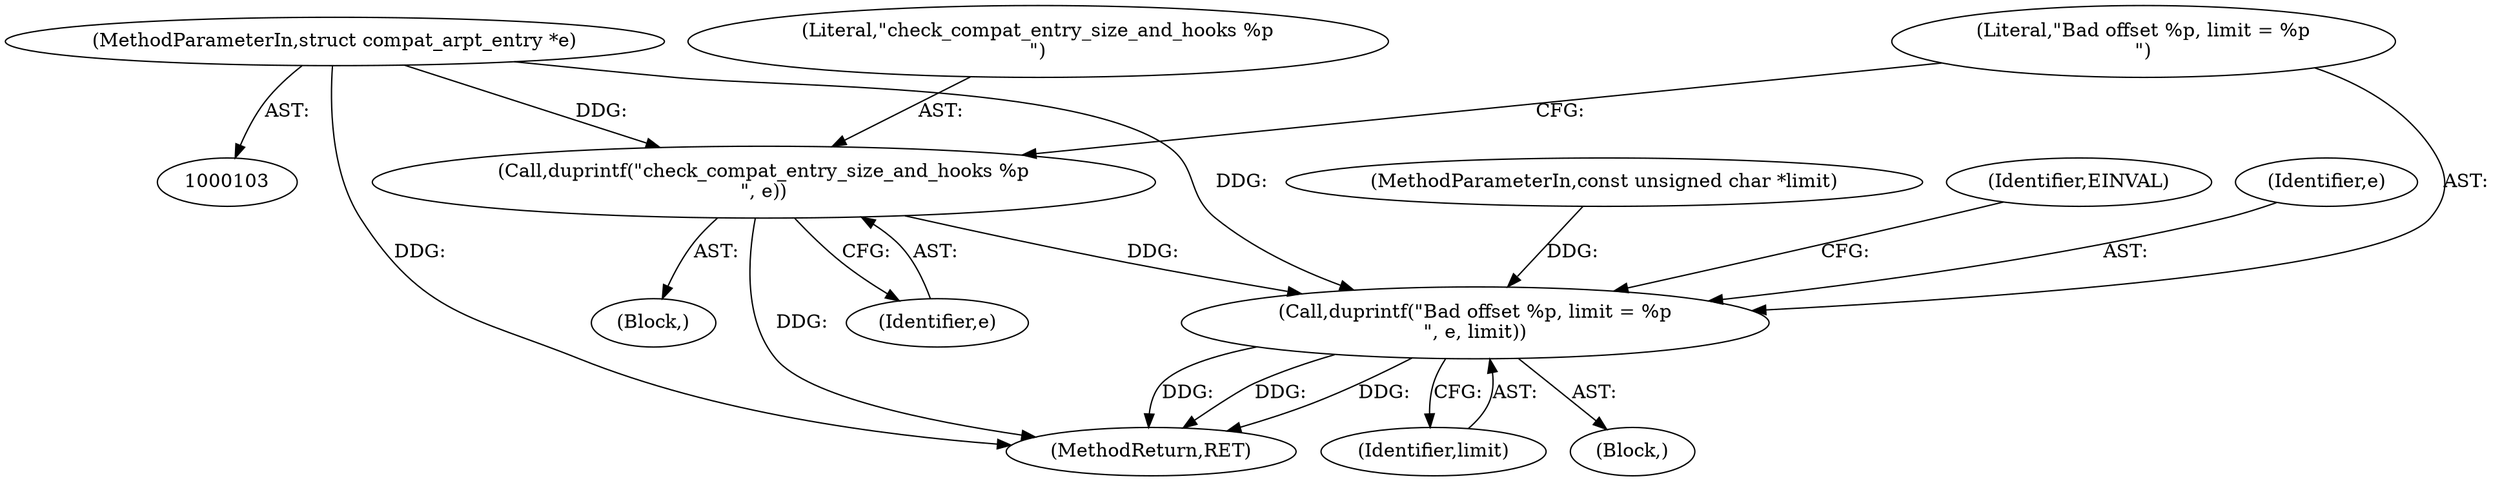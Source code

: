 digraph "0_linux_6e94e0cfb0887e4013b3b930fa6ab1fe6bb6ba91@pointer" {
"1000119" [label="(Call,duprintf(\"check_compat_entry_size_and_hooks %p\n\", e))"];
"1000104" [label="(MethodParameterIn,struct compat_arpt_entry *e)"];
"1000123" [label="(Call,duprintf(\"Bad offset %p, limit = %p\n\", e, limit))"];
"1000120" [label="(Literal,\"check_compat_entry_size_and_hooks %p\n\")"];
"1000124" [label="(Literal,\"Bad offset %p, limit = %p\n\")"];
"1000321" [label="(MethodReturn,RET)"];
"1000121" [label="(Identifier,e)"];
"1000119" [label="(Call,duprintf(\"check_compat_entry_size_and_hooks %p\n\", e))"];
"1000126" [label="(Identifier,limit)"];
"1000112" [label="(Block,)"];
"1000104" [label="(MethodParameterIn,struct compat_arpt_entry *e)"];
"1000108" [label="(MethodParameterIn,const unsigned char *limit)"];
"1000129" [label="(Identifier,EINVAL)"];
"1000125" [label="(Identifier,e)"];
"1000123" [label="(Call,duprintf(\"Bad offset %p, limit = %p\n\", e, limit))"];
"1000122" [label="(Block,)"];
"1000119" -> "1000112"  [label="AST: "];
"1000119" -> "1000121"  [label="CFG: "];
"1000120" -> "1000119"  [label="AST: "];
"1000121" -> "1000119"  [label="AST: "];
"1000124" -> "1000119"  [label="CFG: "];
"1000119" -> "1000321"  [label="DDG: "];
"1000104" -> "1000119"  [label="DDG: "];
"1000119" -> "1000123"  [label="DDG: "];
"1000104" -> "1000103"  [label="AST: "];
"1000104" -> "1000321"  [label="DDG: "];
"1000104" -> "1000123"  [label="DDG: "];
"1000123" -> "1000122"  [label="AST: "];
"1000123" -> "1000126"  [label="CFG: "];
"1000124" -> "1000123"  [label="AST: "];
"1000125" -> "1000123"  [label="AST: "];
"1000126" -> "1000123"  [label="AST: "];
"1000129" -> "1000123"  [label="CFG: "];
"1000123" -> "1000321"  [label="DDG: "];
"1000123" -> "1000321"  [label="DDG: "];
"1000123" -> "1000321"  [label="DDG: "];
"1000108" -> "1000123"  [label="DDG: "];
}
